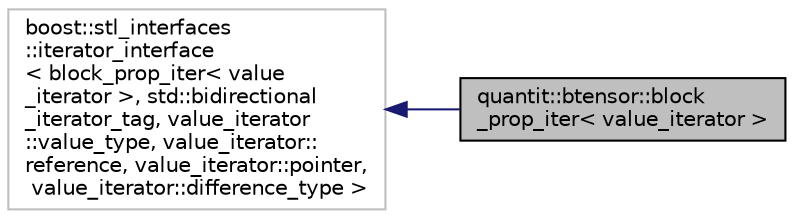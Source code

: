 digraph "quantit::btensor::block_prop_iter&lt; value_iterator &gt;"
{
 // LATEX_PDF_SIZE
  edge [fontname="Helvetica",fontsize="10",labelfontname="Helvetica",labelfontsize="10"];
  node [fontname="Helvetica",fontsize="10",shape=record];
  rankdir="LR";
  Node1 [label="quantit::btensor::block\l_prop_iter\< value_iterator \>",height=0.2,width=0.4,color="black", fillcolor="grey75", style="filled", fontcolor="black",tooltip=" "];
  Node2 -> Node1 [dir="back",color="midnightblue",fontsize="10",style="solid",fontname="Helvetica"];
  Node2 [label="boost::stl_interfaces\l::iterator_interface\l\< block_prop_iter\< value\l_iterator \>, std::bidirectional\l_iterator_tag, value_iterator\l::value_type, value_iterator::\lreference, value_iterator::pointer,\l value_iterator::difference_type \>",height=0.2,width=0.4,color="grey75", fillcolor="white", style="filled",tooltip=" "];
}
